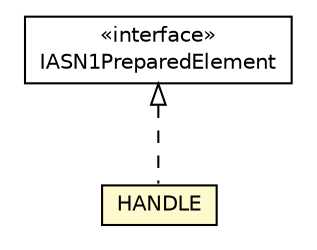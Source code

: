 #!/usr/local/bin/dot
#
# Class diagram 
# Generated by UMLGraph version R5_6-24-gf6e263 (http://www.umlgraph.org/)
#

digraph G {
	edge [fontname="Helvetica",fontsize=10,labelfontname="Helvetica",labelfontsize=10];
	node [fontname="Helvetica",fontsize=10,shape=plaintext];
	nodesep=0.25;
	ranksep=0.5;
	// org.universAAL.lddi.lib.ieeex73std.org.bn.coders.IASN1PreparedElement
	c165055 [label=<<table title="org.universAAL.lddi.lib.ieeex73std.org.bn.coders.IASN1PreparedElement" border="0" cellborder="1" cellspacing="0" cellpadding="2" port="p" href="../../org/bn/coders/IASN1PreparedElement.html">
		<tr><td><table border="0" cellspacing="0" cellpadding="1">
<tr><td align="center" balign="center"> &#171;interface&#187; </td></tr>
<tr><td align="center" balign="center"> IASN1PreparedElement </td></tr>
		</table></td></tr>
		</table>>, URL="../../org/bn/coders/IASN1PreparedElement.html", fontname="Helvetica", fontcolor="black", fontsize=10.0];
	// org.universAAL.lddi.lib.ieeex73std.x73.p20601.HANDLE
	c165263 [label=<<table title="org.universAAL.lddi.lib.ieeex73std.x73.p20601.HANDLE" border="0" cellborder="1" cellspacing="0" cellpadding="2" port="p" bgcolor="lemonChiffon" href="./HANDLE.html">
		<tr><td><table border="0" cellspacing="0" cellpadding="1">
<tr><td align="center" balign="center"> HANDLE </td></tr>
		</table></td></tr>
		</table>>, URL="./HANDLE.html", fontname="Helvetica", fontcolor="black", fontsize=10.0];
	//org.universAAL.lddi.lib.ieeex73std.x73.p20601.HANDLE implements org.universAAL.lddi.lib.ieeex73std.org.bn.coders.IASN1PreparedElement
	c165055:p -> c165263:p [dir=back,arrowtail=empty,style=dashed];
}

